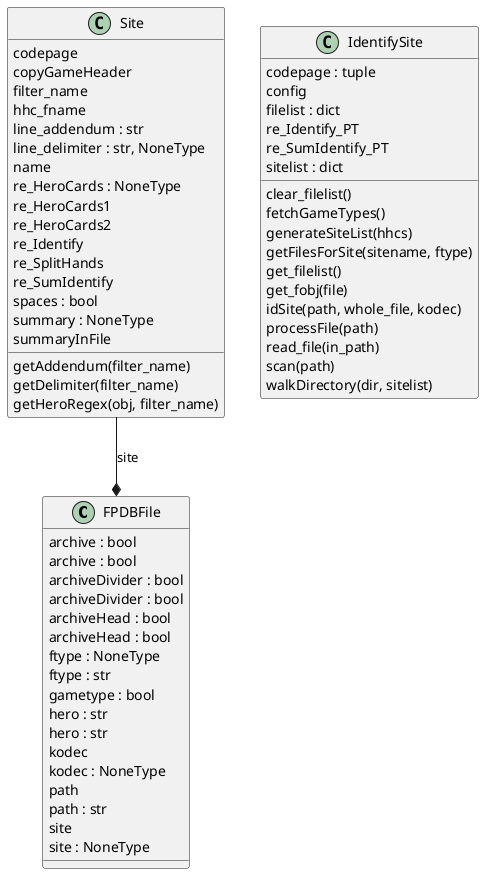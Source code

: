 @startuml classes
set namespaceSeparator none
class "FPDBFile" as IdentifySite.FPDBFile {
  archive : bool
  archive : bool
  archiveDivider : bool
  archiveDivider : bool
  archiveHead : bool
  archiveHead : bool
  ftype : NoneType
  ftype : str
  gametype : bool
  hero : str
  hero : str
  kodec
  kodec : NoneType
  path
  path : str
  site
  site : NoneType
}
class "IdentifySite" as IdentifySite.IdentifySite {
  codepage : tuple
  config
  filelist : dict
  re_Identify_PT
  re_SumIdentify_PT
  sitelist : dict
  clear_filelist()
  fetchGameTypes()
  generateSiteList(hhcs)
  getFilesForSite(sitename, ftype)
  get_filelist()
  get_fobj(file)
  idSite(path, whole_file, kodec)
  processFile(path)
  read_file(in_path)
  scan(path)
  walkDirectory(dir, sitelist)
}
class "Site" as IdentifySite.Site {
  codepage
  copyGameHeader
  filter_name
  hhc_fname
  line_addendum : str
  line_delimiter : str, NoneType
  name
  re_HeroCards : NoneType
  re_HeroCards1
  re_HeroCards2
  re_Identify
  re_SplitHands
  re_SumIdentify
  spaces : bool
  summary : NoneType
  summaryInFile
  getAddendum(filter_name)
  getDelimiter(filter_name)
  getHeroRegex(obj, filter_name)
}
IdentifySite.Site --* IdentifySite.FPDBFile : site
@enduml

